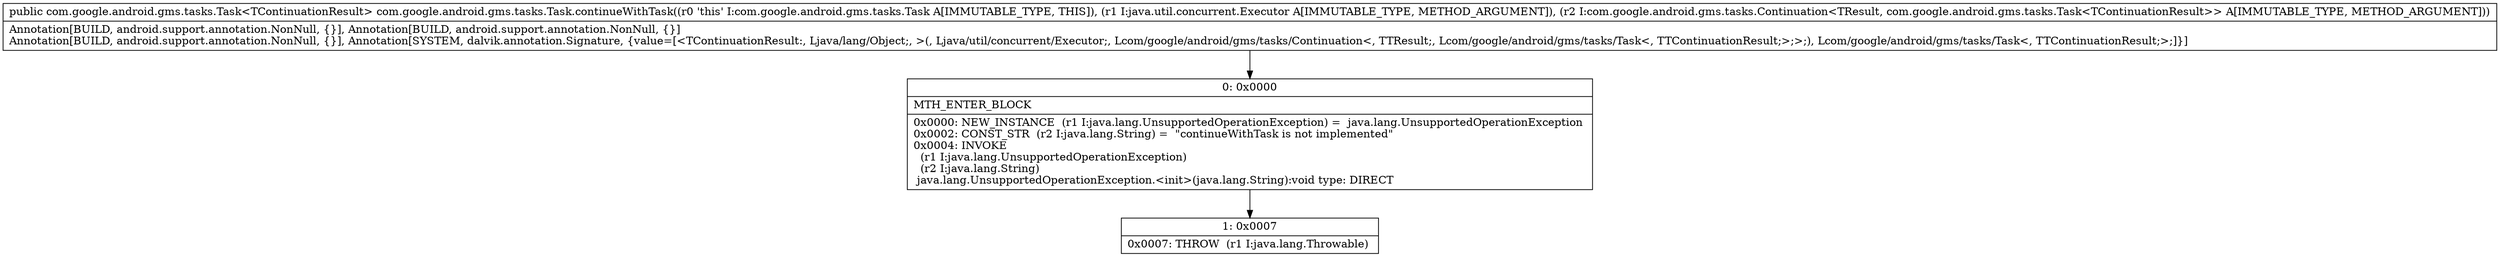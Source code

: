 digraph "CFG forcom.google.android.gms.tasks.Task.continueWithTask(Ljava\/util\/concurrent\/Executor;Lcom\/google\/android\/gms\/tasks\/Continuation;)Lcom\/google\/android\/gms\/tasks\/Task;" {
Node_0 [shape=record,label="{0\:\ 0x0000|MTH_ENTER_BLOCK\l|0x0000: NEW_INSTANCE  (r1 I:java.lang.UnsupportedOperationException) =  java.lang.UnsupportedOperationException \l0x0002: CONST_STR  (r2 I:java.lang.String) =  \"continueWithTask is not implemented\" \l0x0004: INVOKE  \l  (r1 I:java.lang.UnsupportedOperationException)\l  (r2 I:java.lang.String)\l java.lang.UnsupportedOperationException.\<init\>(java.lang.String):void type: DIRECT \l}"];
Node_1 [shape=record,label="{1\:\ 0x0007|0x0007: THROW  (r1 I:java.lang.Throwable) \l}"];
MethodNode[shape=record,label="{public com.google.android.gms.tasks.Task\<TContinuationResult\> com.google.android.gms.tasks.Task.continueWithTask((r0 'this' I:com.google.android.gms.tasks.Task A[IMMUTABLE_TYPE, THIS]), (r1 I:java.util.concurrent.Executor A[IMMUTABLE_TYPE, METHOD_ARGUMENT]), (r2 I:com.google.android.gms.tasks.Continuation\<TResult, com.google.android.gms.tasks.Task\<TContinuationResult\>\> A[IMMUTABLE_TYPE, METHOD_ARGUMENT]))  | Annotation[BUILD, android.support.annotation.NonNull, \{\}], Annotation[BUILD, android.support.annotation.NonNull, \{\}]\lAnnotation[BUILD, android.support.annotation.NonNull, \{\}], Annotation[SYSTEM, dalvik.annotation.Signature, \{value=[\<TContinuationResult:, Ljava\/lang\/Object;, \>(, Ljava\/util\/concurrent\/Executor;, Lcom\/google\/android\/gms\/tasks\/Continuation\<, TTResult;, Lcom\/google\/android\/gms\/tasks\/Task\<, TTContinuationResult;\>;\>;), Lcom\/google\/android\/gms\/tasks\/Task\<, TTContinuationResult;\>;]\}]\l}"];
MethodNode -> Node_0;
Node_0 -> Node_1;
}

